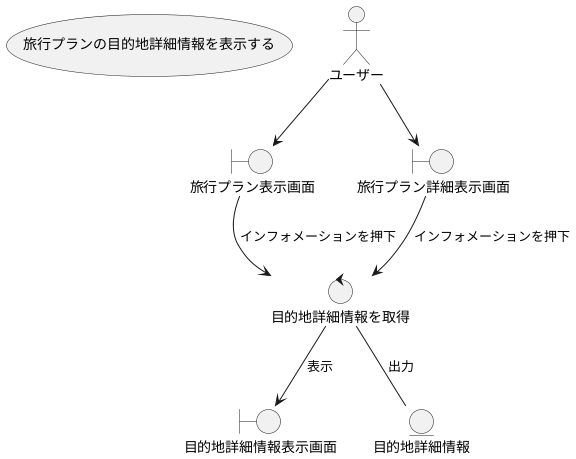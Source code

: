 @startuml

usecase 旅行プランの目的地詳細情報を表示する

actor ユーザー

boundary 旅行プラン表示画面
boundary 旅行プラン詳細表示画面
boundary 目的地詳細情報表示画面

control 目的地詳細情報を取得

entity 目的地詳細情報

ユーザー --> 旅行プラン表示画面
ユーザー --> 旅行プラン詳細表示画面

旅行プラン表示画面 --> 目的地詳細情報を取得 : インフォメーションを押下
旅行プラン詳細表示画面 --> 目的地詳細情報を取得 : インフォメーションを押下
目的地詳細情報を取得 -- 目的地詳細情報 : 出力
目的地詳細情報を取得 --> 目的地詳細情報表示画面 : 表示


@enduml